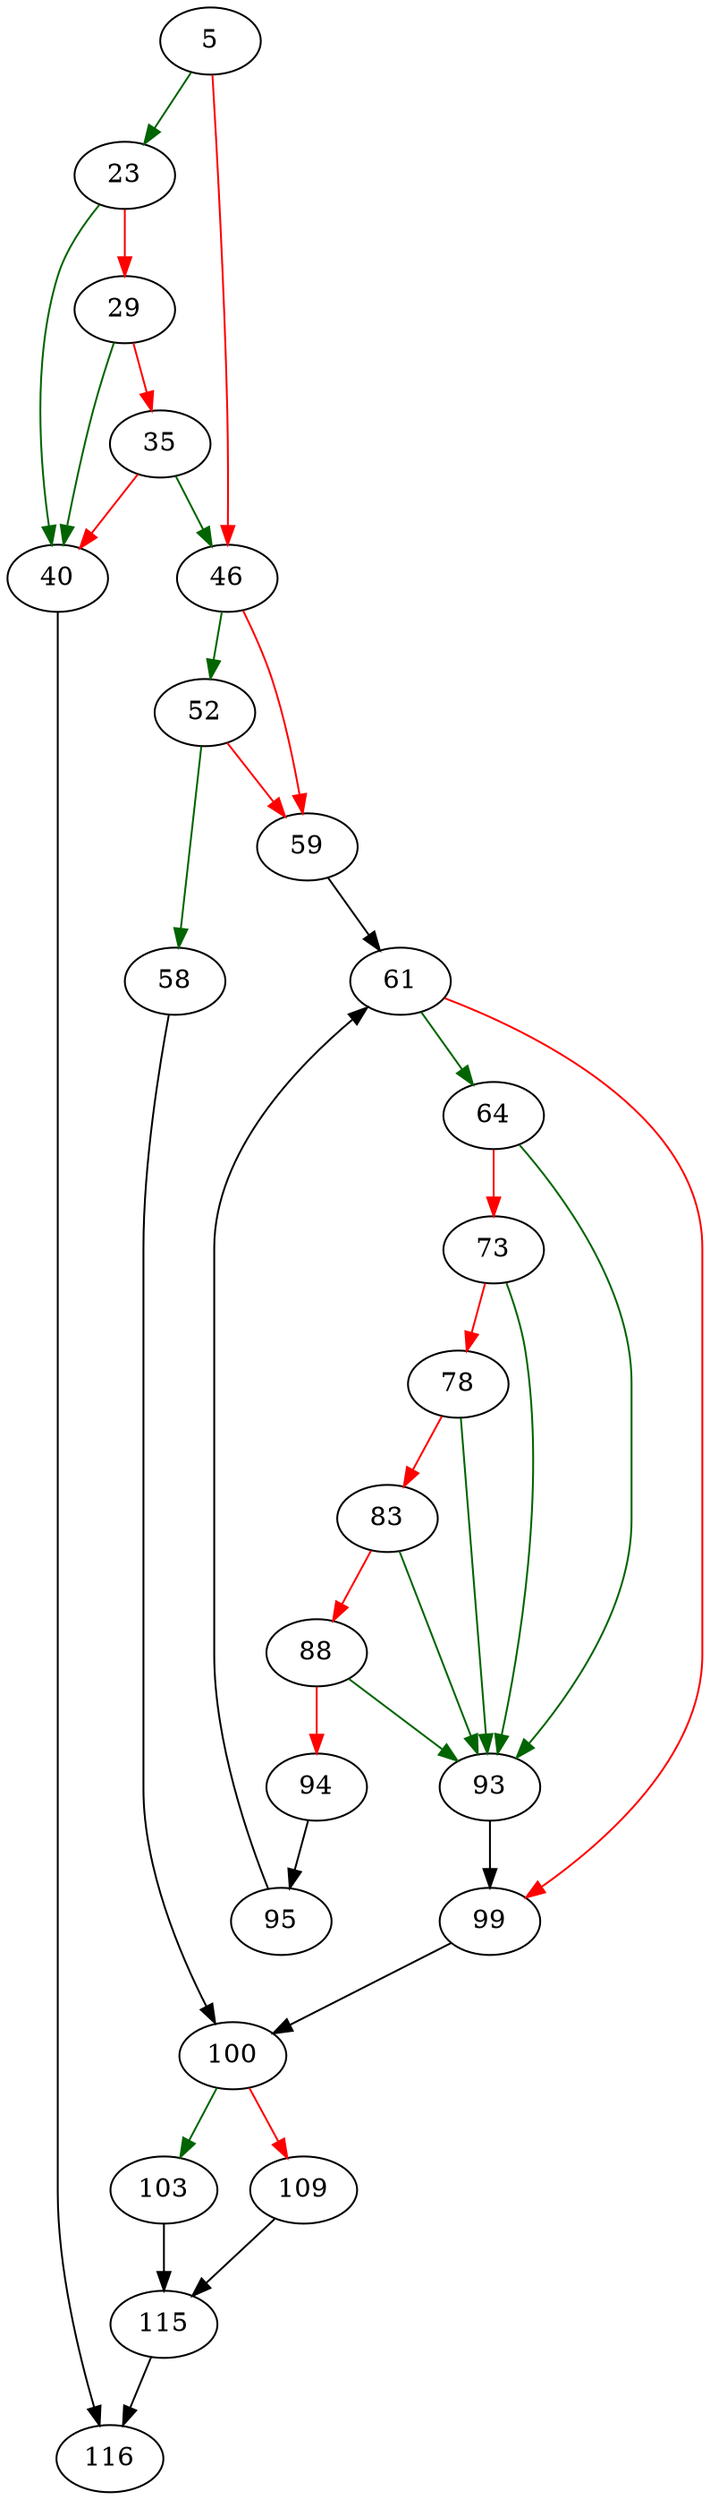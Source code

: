 strict digraph "sqlite3WindowCodeStep" {
	// Node definitions.
	5 [entry=true];
	23;
	46;
	40;
	29;
	35;
	116;
	52;
	59;
	58;
	100;
	61;
	64;
	99;
	93;
	73;
	78;
	83;
	88;
	94;
	95;
	103;
	109;
	115;

	// Edge definitions.
	5 -> 23 [
		color=darkgreen
		cond=true
	];
	5 -> 46 [
		color=red
		cond=false
	];
	23 -> 40 [
		color=darkgreen
		cond=true
	];
	23 -> 29 [
		color=red
		cond=false
	];
	46 -> 52 [
		color=darkgreen
		cond=true
	];
	46 -> 59 [
		color=red
		cond=false
	];
	40 -> 116;
	29 -> 40 [
		color=darkgreen
		cond=true
	];
	29 -> 35 [
		color=red
		cond=false
	];
	35 -> 46 [
		color=darkgreen
		cond=true
	];
	35 -> 40 [
		color=red
		cond=false
	];
	52 -> 59 [
		color=red
		cond=false
	];
	52 -> 58 [
		color=darkgreen
		cond=true
	];
	59 -> 61;
	58 -> 100;
	100 -> 103 [
		color=darkgreen
		cond=true
	];
	100 -> 109 [
		color=red
		cond=false
	];
	61 -> 64 [
		color=darkgreen
		cond=true
	];
	61 -> 99 [
		color=red
		cond=false
	];
	64 -> 93 [
		color=darkgreen
		cond=true
	];
	64 -> 73 [
		color=red
		cond=false
	];
	99 -> 100;
	93 -> 99;
	73 -> 93 [
		color=darkgreen
		cond=true
	];
	73 -> 78 [
		color=red
		cond=false
	];
	78 -> 93 [
		color=darkgreen
		cond=true
	];
	78 -> 83 [
		color=red
		cond=false
	];
	83 -> 93 [
		color=darkgreen
		cond=true
	];
	83 -> 88 [
		color=red
		cond=false
	];
	88 -> 93 [
		color=darkgreen
		cond=true
	];
	88 -> 94 [
		color=red
		cond=false
	];
	94 -> 95;
	95 -> 61;
	103 -> 115;
	109 -> 115;
	115 -> 116;
}
